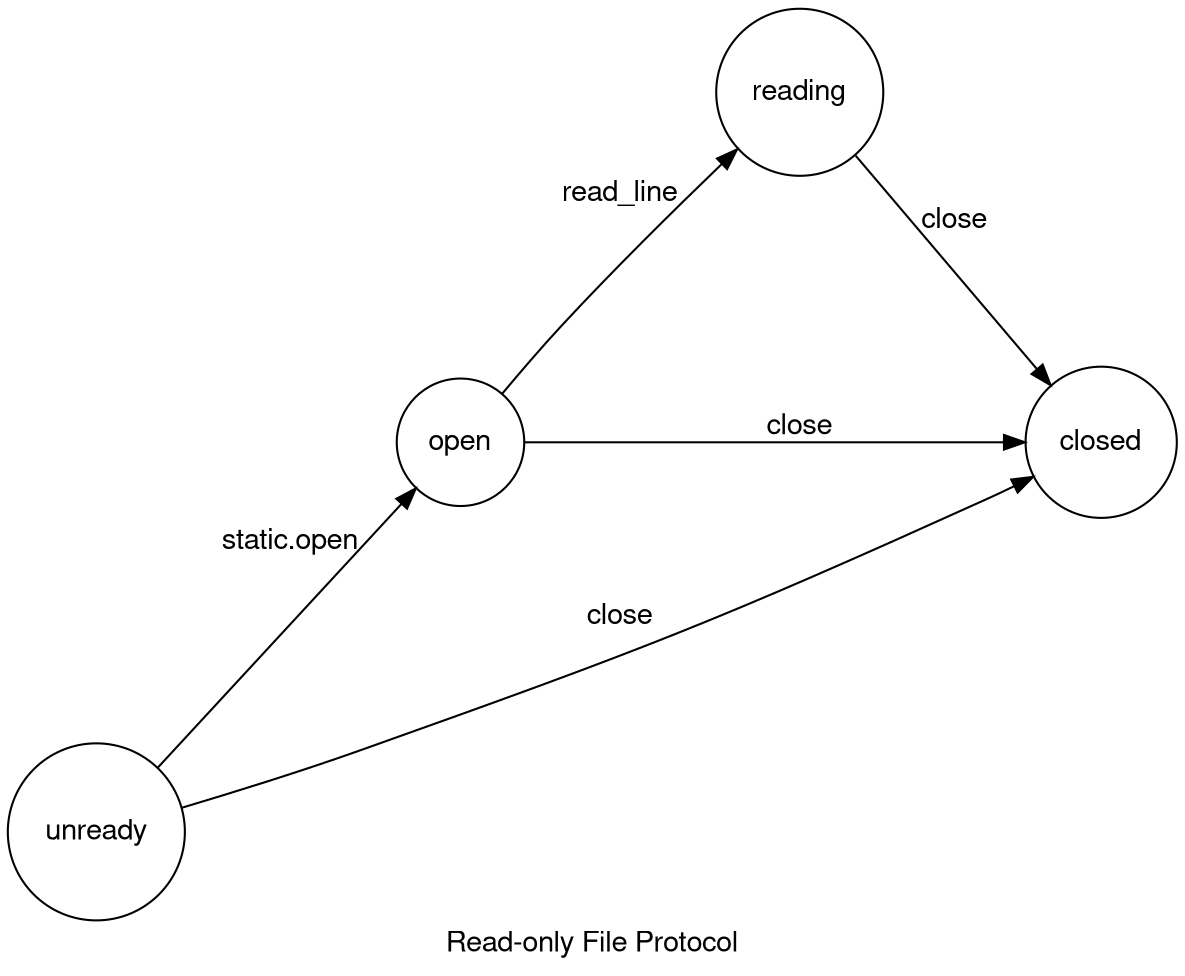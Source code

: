 digraph ReadonlyFileProtocol {
	label="Read-only File Protocol";
	fontname="Helvetica,Arial,sans-serif";
	node [fontname="Helvetica,Arial,sans-serif"];
	edge [fontname="Helvetica,Arial,sans-serif"];
	rankdir=LR;
	nodesep=1.5;
	node [shape=circle,size=5];
	unready -> open [label="static.open"];
	open -> reading [label="read_line"];
	reading -> closed [label="close"];
	open -> closed [label="close"];
	unready -> closed [label="close"];
}
